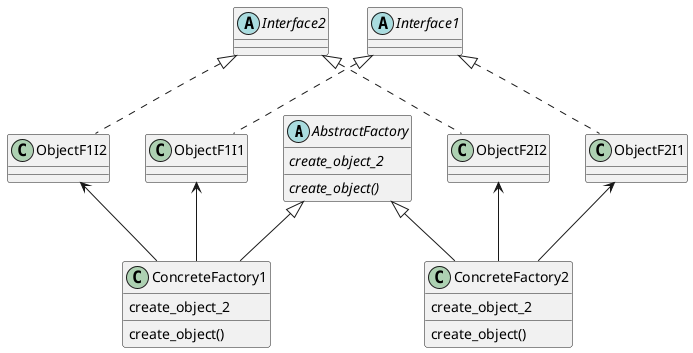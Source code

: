 @startuml
abstract class AbstractFactory {
{abstract} create_object()
{abstract} create_object_2
}

class ConcreteFactory1 {
create_object()
create_object_2
}

class ConcreteFactory2 {
create_object()
create_object_2
}

abstract class Interface1 {
}

abstract class Interface2 {
}

class ObjectF1I1
class ObjectF1I2
class ObjectF2I1
class ObjectF2I2


' Connections
ConcreteFactory1 -up-|> AbstractFactory
ConcreteFactory2 -up-|> AbstractFactory

ObjectF1I1 .up.|> Interface1
ObjectF1I2 .up.|> Interface2
ObjectF2I1 .up.|> Interface1
ObjectF2I2 .up.|> Interface2


ObjectF1I1 <-- ConcreteFactory1
ObjectF1I2 <-- ConcreteFactory1
ObjectF2I1 <-- ConcreteFactory2
ObjectF2I2 <-- ConcreteFactory2

@enduml
